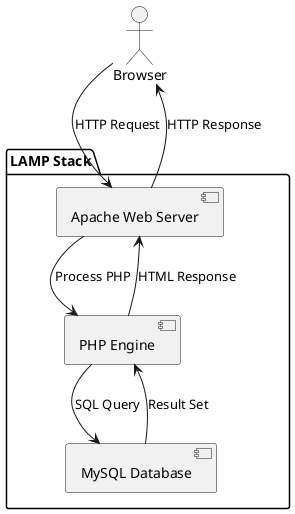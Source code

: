 @startuml
package "LAMP Stack" {
  [Apache Web Server] as Apache
  [PHP Engine] as PHP
  [MySQL Database] as MySQL
}

actor Browser
Browser --> Apache : HTTP Request
Apache --> PHP : Process PHP
PHP --> MySQL : SQL Query
MySQL --> PHP : Result Set
PHP --> Apache : HTML Response
Apache --> Browser : HTTP Response
@enduml
